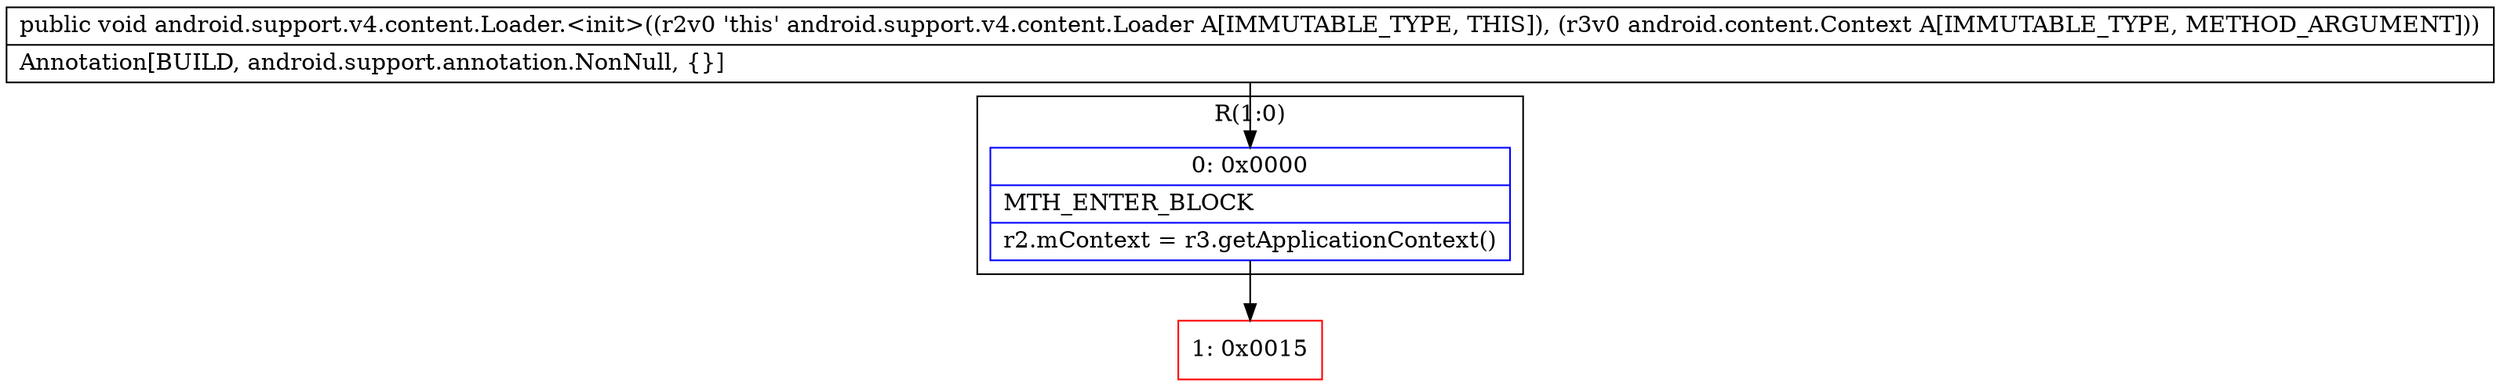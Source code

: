 digraph "CFG forandroid.support.v4.content.Loader.\<init\>(Landroid\/content\/Context;)V" {
subgraph cluster_Region_1801342195 {
label = "R(1:0)";
node [shape=record,color=blue];
Node_0 [shape=record,label="{0\:\ 0x0000|MTH_ENTER_BLOCK\l|r2.mContext = r3.getApplicationContext()\l}"];
}
Node_1 [shape=record,color=red,label="{1\:\ 0x0015}"];
MethodNode[shape=record,label="{public void android.support.v4.content.Loader.\<init\>((r2v0 'this' android.support.v4.content.Loader A[IMMUTABLE_TYPE, THIS]), (r3v0 android.content.Context A[IMMUTABLE_TYPE, METHOD_ARGUMENT]))  | Annotation[BUILD, android.support.annotation.NonNull, \{\}]\l}"];
MethodNode -> Node_0;
Node_0 -> Node_1;
}

